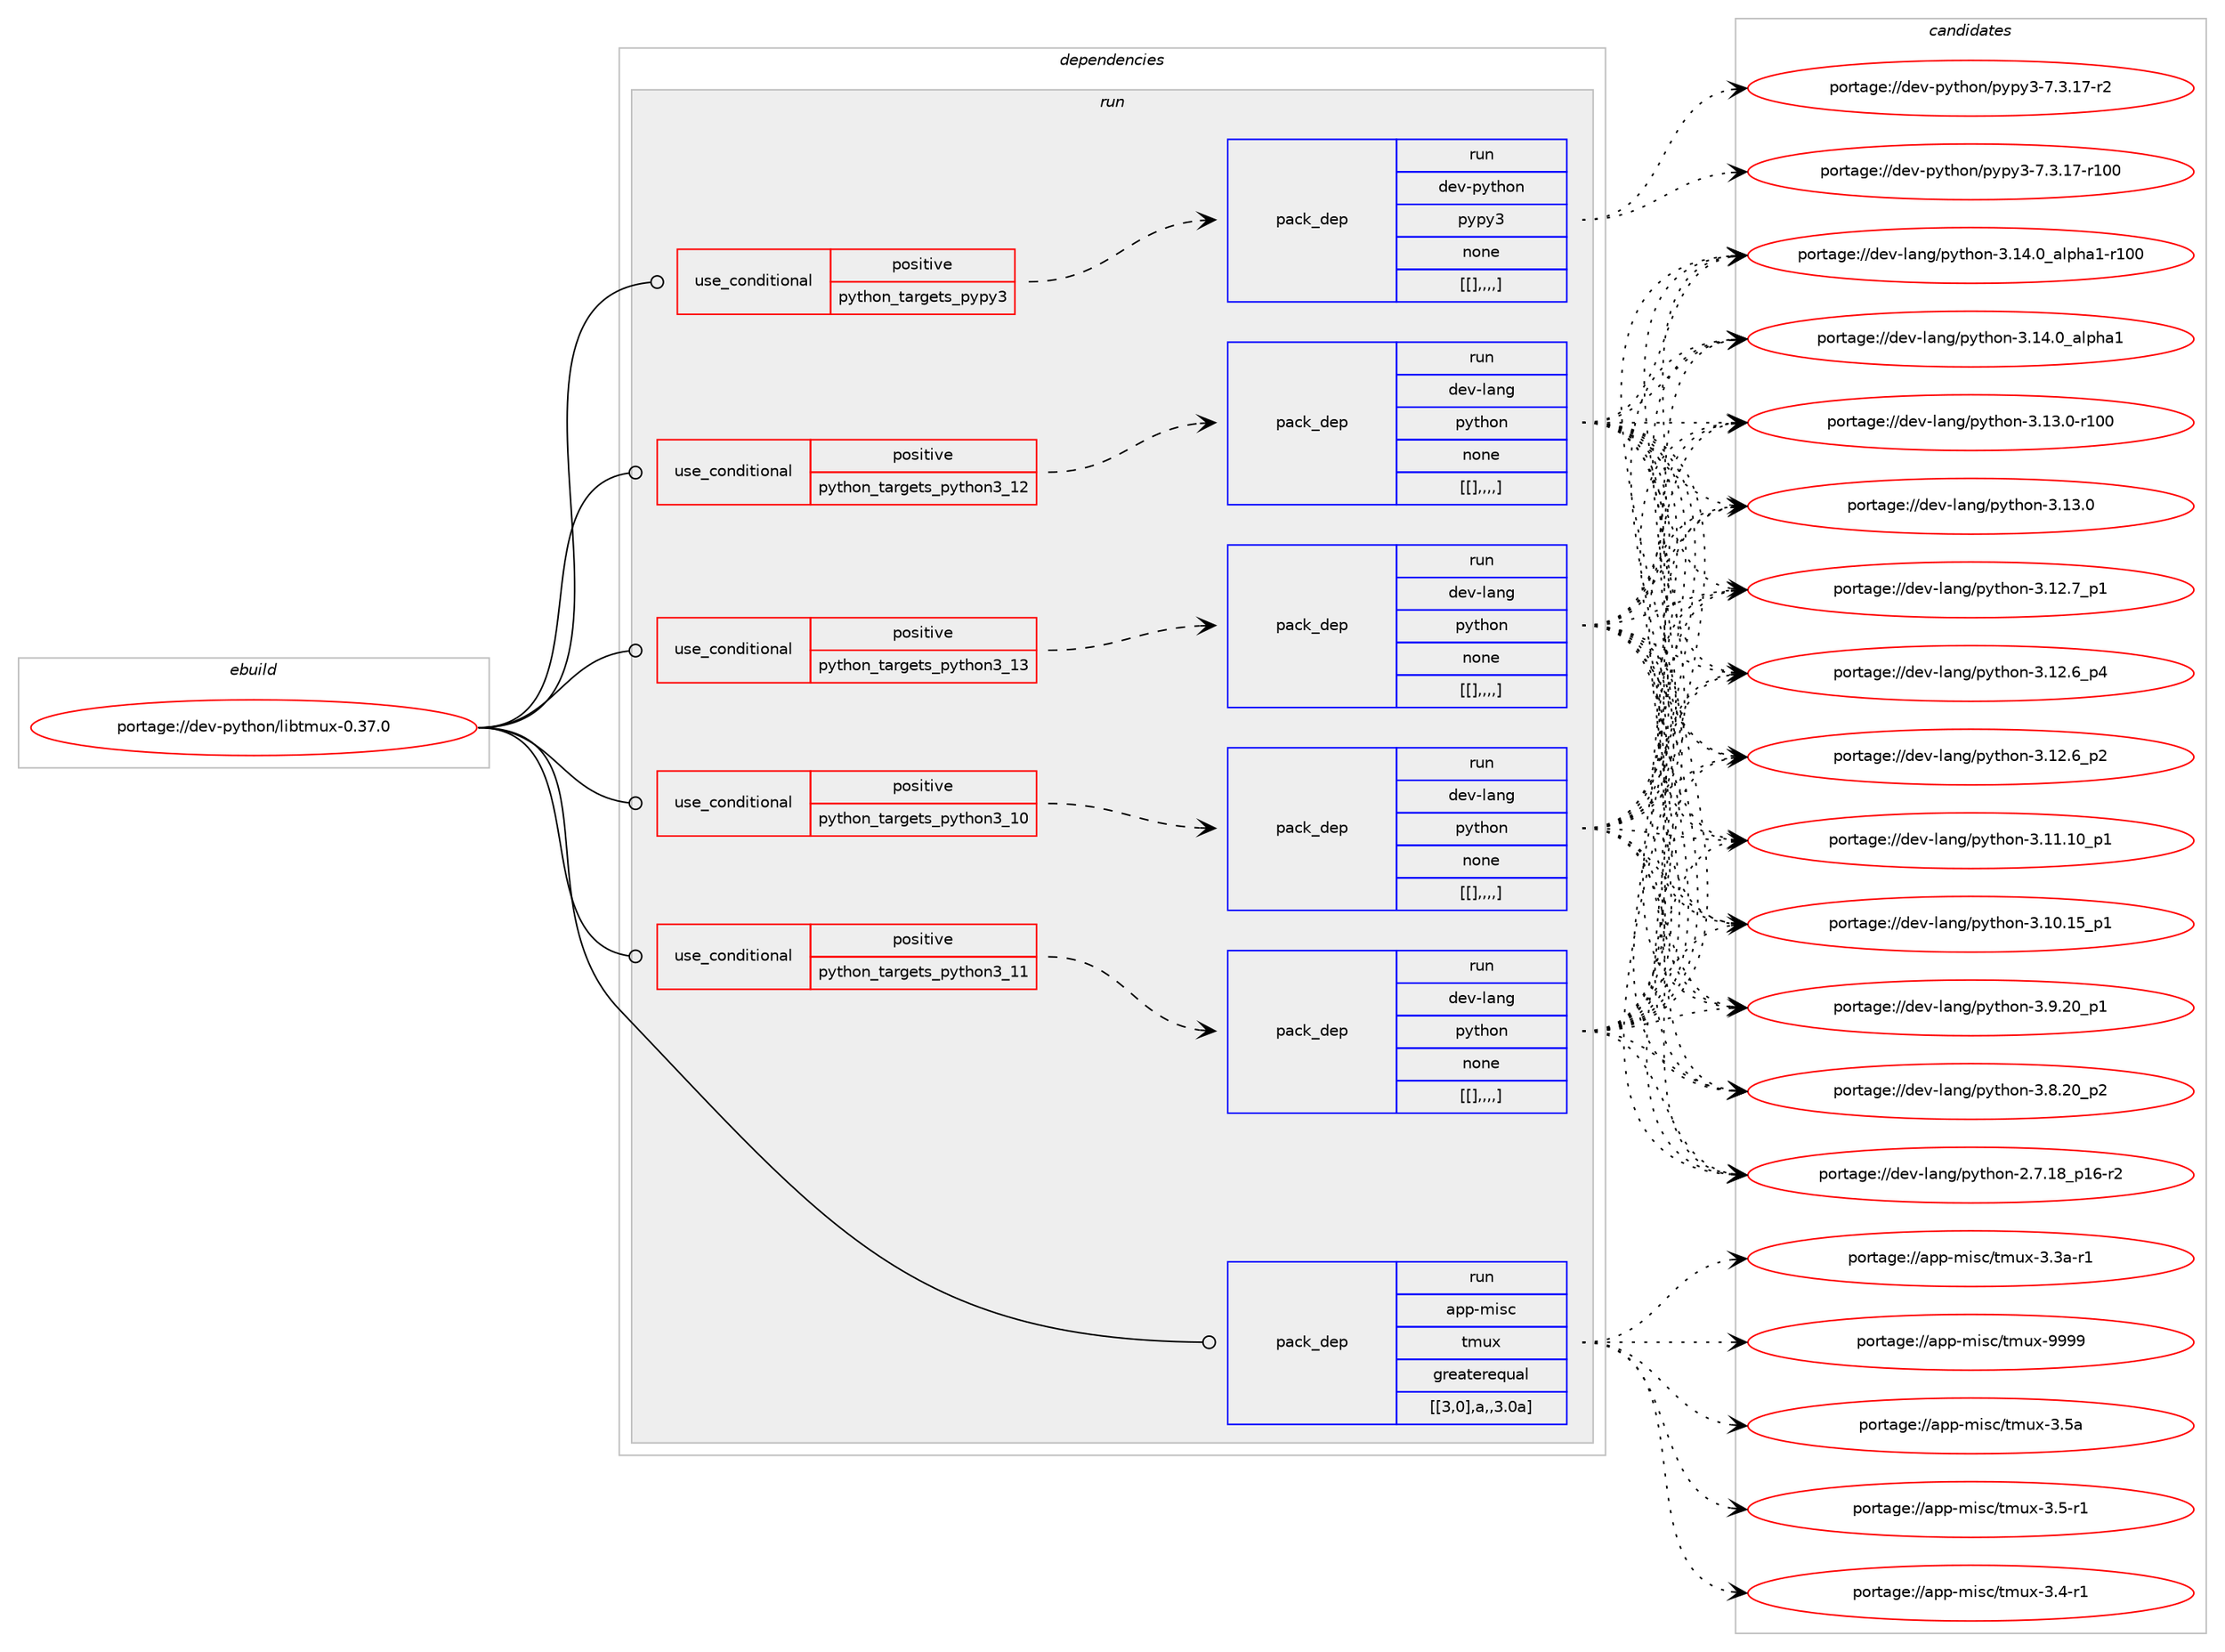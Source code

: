 digraph prolog {

# *************
# Graph options
# *************

newrank=true;
concentrate=true;
compound=true;
graph [rankdir=LR,fontname=Helvetica,fontsize=10,ranksep=1.5];#, ranksep=2.5, nodesep=0.2];
edge  [arrowhead=vee];
node  [fontname=Helvetica,fontsize=10];

# **********
# The ebuild
# **********

subgraph cluster_leftcol {
color=gray;
label=<<i>ebuild</i>>;
id [label="portage://dev-python/libtmux-0.37.0", color=red, width=4, href="../dev-python/libtmux-0.37.0.svg"];
}

# ****************
# The dependencies
# ****************

subgraph cluster_midcol {
color=gray;
label=<<i>dependencies</i>>;
subgraph cluster_compile {
fillcolor="#eeeeee";
style=filled;
label=<<i>compile</i>>;
}
subgraph cluster_compileandrun {
fillcolor="#eeeeee";
style=filled;
label=<<i>compile and run</i>>;
}
subgraph cluster_run {
fillcolor="#eeeeee";
style=filled;
label=<<i>run</i>>;
subgraph cond36492 {
dependency155521 [label=<<TABLE BORDER="0" CELLBORDER="1" CELLSPACING="0" CELLPADDING="4"><TR><TD ROWSPAN="3" CELLPADDING="10">use_conditional</TD></TR><TR><TD>positive</TD></TR><TR><TD>python_targets_pypy3</TD></TR></TABLE>>, shape=none, color=red];
subgraph pack117716 {
dependency155541 [label=<<TABLE BORDER="0" CELLBORDER="1" CELLSPACING="0" CELLPADDING="4" WIDTH="220"><TR><TD ROWSPAN="6" CELLPADDING="30">pack_dep</TD></TR><TR><TD WIDTH="110">run</TD></TR><TR><TD>dev-python</TD></TR><TR><TD>pypy3</TD></TR><TR><TD>none</TD></TR><TR><TD>[[],,,,]</TD></TR></TABLE>>, shape=none, color=blue];
}
dependency155521:e -> dependency155541:w [weight=20,style="dashed",arrowhead="vee"];
}
id:e -> dependency155521:w [weight=20,style="solid",arrowhead="odot"];
subgraph cond36544 {
dependency155658 [label=<<TABLE BORDER="0" CELLBORDER="1" CELLSPACING="0" CELLPADDING="4"><TR><TD ROWSPAN="3" CELLPADDING="10">use_conditional</TD></TR><TR><TD>positive</TD></TR><TR><TD>python_targets_python3_10</TD></TR></TABLE>>, shape=none, color=red];
subgraph pack117816 {
dependency155693 [label=<<TABLE BORDER="0" CELLBORDER="1" CELLSPACING="0" CELLPADDING="4" WIDTH="220"><TR><TD ROWSPAN="6" CELLPADDING="30">pack_dep</TD></TR><TR><TD WIDTH="110">run</TD></TR><TR><TD>dev-lang</TD></TR><TR><TD>python</TD></TR><TR><TD>none</TD></TR><TR><TD>[[],,,,]</TD></TR></TABLE>>, shape=none, color=blue];
}
dependency155658:e -> dependency155693:w [weight=20,style="dashed",arrowhead="vee"];
}
id:e -> dependency155658:w [weight=20,style="solid",arrowhead="odot"];
subgraph cond36556 {
dependency155719 [label=<<TABLE BORDER="0" CELLBORDER="1" CELLSPACING="0" CELLPADDING="4"><TR><TD ROWSPAN="3" CELLPADDING="10">use_conditional</TD></TR><TR><TD>positive</TD></TR><TR><TD>python_targets_python3_11</TD></TR></TABLE>>, shape=none, color=red];
subgraph pack117843 {
dependency155735 [label=<<TABLE BORDER="0" CELLBORDER="1" CELLSPACING="0" CELLPADDING="4" WIDTH="220"><TR><TD ROWSPAN="6" CELLPADDING="30">pack_dep</TD></TR><TR><TD WIDTH="110">run</TD></TR><TR><TD>dev-lang</TD></TR><TR><TD>python</TD></TR><TR><TD>none</TD></TR><TR><TD>[[],,,,]</TD></TR></TABLE>>, shape=none, color=blue];
}
dependency155719:e -> dependency155735:w [weight=20,style="dashed",arrowhead="vee"];
}
id:e -> dependency155719:w [weight=20,style="solid",arrowhead="odot"];
subgraph cond36580 {
dependency155759 [label=<<TABLE BORDER="0" CELLBORDER="1" CELLSPACING="0" CELLPADDING="4"><TR><TD ROWSPAN="3" CELLPADDING="10">use_conditional</TD></TR><TR><TD>positive</TD></TR><TR><TD>python_targets_python3_12</TD></TR></TABLE>>, shape=none, color=red];
subgraph pack117868 {
dependency155760 [label=<<TABLE BORDER="0" CELLBORDER="1" CELLSPACING="0" CELLPADDING="4" WIDTH="220"><TR><TD ROWSPAN="6" CELLPADDING="30">pack_dep</TD></TR><TR><TD WIDTH="110">run</TD></TR><TR><TD>dev-lang</TD></TR><TR><TD>python</TD></TR><TR><TD>none</TD></TR><TR><TD>[[],,,,]</TD></TR></TABLE>>, shape=none, color=blue];
}
dependency155759:e -> dependency155760:w [weight=20,style="dashed",arrowhead="vee"];
}
id:e -> dependency155759:w [weight=20,style="solid",arrowhead="odot"];
subgraph cond36581 {
dependency155798 [label=<<TABLE BORDER="0" CELLBORDER="1" CELLSPACING="0" CELLPADDING="4"><TR><TD ROWSPAN="3" CELLPADDING="10">use_conditional</TD></TR><TR><TD>positive</TD></TR><TR><TD>python_targets_python3_13</TD></TR></TABLE>>, shape=none, color=red];
subgraph pack117906 {
dependency155911 [label=<<TABLE BORDER="0" CELLBORDER="1" CELLSPACING="0" CELLPADDING="4" WIDTH="220"><TR><TD ROWSPAN="6" CELLPADDING="30">pack_dep</TD></TR><TR><TD WIDTH="110">run</TD></TR><TR><TD>dev-lang</TD></TR><TR><TD>python</TD></TR><TR><TD>none</TD></TR><TR><TD>[[],,,,]</TD></TR></TABLE>>, shape=none, color=blue];
}
dependency155798:e -> dependency155911:w [weight=20,style="dashed",arrowhead="vee"];
}
id:e -> dependency155798:w [weight=20,style="solid",arrowhead="odot"];
subgraph pack117969 {
dependency155951 [label=<<TABLE BORDER="0" CELLBORDER="1" CELLSPACING="0" CELLPADDING="4" WIDTH="220"><TR><TD ROWSPAN="6" CELLPADDING="30">pack_dep</TD></TR><TR><TD WIDTH="110">run</TD></TR><TR><TD>app-misc</TD></TR><TR><TD>tmux</TD></TR><TR><TD>greaterequal</TD></TR><TR><TD>[[3,0],a,,3.0a]</TD></TR></TABLE>>, shape=none, color=blue];
}
id:e -> dependency155951:w [weight=20,style="solid",arrowhead="odot"];
}
}

# **************
# The candidates
# **************

subgraph cluster_choices {
rank=same;
color=gray;
label=<<i>candidates</i>>;

subgraph choice117743 {
color=black;
nodesep=1;
choice100101118451121211161041111104711212111212151455546514649554511450 [label="portage://dev-python/pypy3-7.3.17-r2", color=red, width=4,href="../dev-python/pypy3-7.3.17-r2.svg"];
choice1001011184511212111610411111047112121112121514555465146495545114494848 [label="portage://dev-python/pypy3-7.3.17-r100", color=red, width=4,href="../dev-python/pypy3-7.3.17-r100.svg"];
dependency155541:e -> choice100101118451121211161041111104711212111212151455546514649554511450:w [style=dotted,weight="100"];
dependency155541:e -> choice1001011184511212111610411111047112121112121514555465146495545114494848:w [style=dotted,weight="100"];
}
subgraph choice117760 {
color=black;
nodesep=1;
choice100101118451089711010347112121116104111110455146495246489597108112104974945114494848 [label="portage://dev-lang/python-3.14.0_alpha1-r100", color=red, width=4,href="../dev-lang/python-3.14.0_alpha1-r100.svg"];
choice1001011184510897110103471121211161041111104551464952464895971081121049749 [label="portage://dev-lang/python-3.14.0_alpha1", color=red, width=4,href="../dev-lang/python-3.14.0_alpha1.svg"];
choice1001011184510897110103471121211161041111104551464951464845114494848 [label="portage://dev-lang/python-3.13.0-r100", color=red, width=4,href="../dev-lang/python-3.13.0-r100.svg"];
choice10010111845108971101034711212111610411111045514649514648 [label="portage://dev-lang/python-3.13.0", color=red, width=4,href="../dev-lang/python-3.13.0.svg"];
choice100101118451089711010347112121116104111110455146495046559511249 [label="portage://dev-lang/python-3.12.7_p1", color=red, width=4,href="../dev-lang/python-3.12.7_p1.svg"];
choice100101118451089711010347112121116104111110455146495046549511252 [label="portage://dev-lang/python-3.12.6_p4", color=red, width=4,href="../dev-lang/python-3.12.6_p4.svg"];
choice100101118451089711010347112121116104111110455146495046549511250 [label="portage://dev-lang/python-3.12.6_p2", color=red, width=4,href="../dev-lang/python-3.12.6_p2.svg"];
choice10010111845108971101034711212111610411111045514649494649489511249 [label="portage://dev-lang/python-3.11.10_p1", color=red, width=4,href="../dev-lang/python-3.11.10_p1.svg"];
choice10010111845108971101034711212111610411111045514649484649539511249 [label="portage://dev-lang/python-3.10.15_p1", color=red, width=4,href="../dev-lang/python-3.10.15_p1.svg"];
choice100101118451089711010347112121116104111110455146574650489511249 [label="portage://dev-lang/python-3.9.20_p1", color=red, width=4,href="../dev-lang/python-3.9.20_p1.svg"];
choice100101118451089711010347112121116104111110455146564650489511250 [label="portage://dev-lang/python-3.8.20_p2", color=red, width=4,href="../dev-lang/python-3.8.20_p2.svg"];
choice100101118451089711010347112121116104111110455046554649569511249544511450 [label="portage://dev-lang/python-2.7.18_p16-r2", color=red, width=4,href="../dev-lang/python-2.7.18_p16-r2.svg"];
dependency155693:e -> choice100101118451089711010347112121116104111110455146495246489597108112104974945114494848:w [style=dotted,weight="100"];
dependency155693:e -> choice1001011184510897110103471121211161041111104551464952464895971081121049749:w [style=dotted,weight="100"];
dependency155693:e -> choice1001011184510897110103471121211161041111104551464951464845114494848:w [style=dotted,weight="100"];
dependency155693:e -> choice10010111845108971101034711212111610411111045514649514648:w [style=dotted,weight="100"];
dependency155693:e -> choice100101118451089711010347112121116104111110455146495046559511249:w [style=dotted,weight="100"];
dependency155693:e -> choice100101118451089711010347112121116104111110455146495046549511252:w [style=dotted,weight="100"];
dependency155693:e -> choice100101118451089711010347112121116104111110455146495046549511250:w [style=dotted,weight="100"];
dependency155693:e -> choice10010111845108971101034711212111610411111045514649494649489511249:w [style=dotted,weight="100"];
dependency155693:e -> choice10010111845108971101034711212111610411111045514649484649539511249:w [style=dotted,weight="100"];
dependency155693:e -> choice100101118451089711010347112121116104111110455146574650489511249:w [style=dotted,weight="100"];
dependency155693:e -> choice100101118451089711010347112121116104111110455146564650489511250:w [style=dotted,weight="100"];
dependency155693:e -> choice100101118451089711010347112121116104111110455046554649569511249544511450:w [style=dotted,weight="100"];
}
subgraph choice117779 {
color=black;
nodesep=1;
choice100101118451089711010347112121116104111110455146495246489597108112104974945114494848 [label="portage://dev-lang/python-3.14.0_alpha1-r100", color=red, width=4,href="../dev-lang/python-3.14.0_alpha1-r100.svg"];
choice1001011184510897110103471121211161041111104551464952464895971081121049749 [label="portage://dev-lang/python-3.14.0_alpha1", color=red, width=4,href="../dev-lang/python-3.14.0_alpha1.svg"];
choice1001011184510897110103471121211161041111104551464951464845114494848 [label="portage://dev-lang/python-3.13.0-r100", color=red, width=4,href="../dev-lang/python-3.13.0-r100.svg"];
choice10010111845108971101034711212111610411111045514649514648 [label="portage://dev-lang/python-3.13.0", color=red, width=4,href="../dev-lang/python-3.13.0.svg"];
choice100101118451089711010347112121116104111110455146495046559511249 [label="portage://dev-lang/python-3.12.7_p1", color=red, width=4,href="../dev-lang/python-3.12.7_p1.svg"];
choice100101118451089711010347112121116104111110455146495046549511252 [label="portage://dev-lang/python-3.12.6_p4", color=red, width=4,href="../dev-lang/python-3.12.6_p4.svg"];
choice100101118451089711010347112121116104111110455146495046549511250 [label="portage://dev-lang/python-3.12.6_p2", color=red, width=4,href="../dev-lang/python-3.12.6_p2.svg"];
choice10010111845108971101034711212111610411111045514649494649489511249 [label="portage://dev-lang/python-3.11.10_p1", color=red, width=4,href="../dev-lang/python-3.11.10_p1.svg"];
choice10010111845108971101034711212111610411111045514649484649539511249 [label="portage://dev-lang/python-3.10.15_p1", color=red, width=4,href="../dev-lang/python-3.10.15_p1.svg"];
choice100101118451089711010347112121116104111110455146574650489511249 [label="portage://dev-lang/python-3.9.20_p1", color=red, width=4,href="../dev-lang/python-3.9.20_p1.svg"];
choice100101118451089711010347112121116104111110455146564650489511250 [label="portage://dev-lang/python-3.8.20_p2", color=red, width=4,href="../dev-lang/python-3.8.20_p2.svg"];
choice100101118451089711010347112121116104111110455046554649569511249544511450 [label="portage://dev-lang/python-2.7.18_p16-r2", color=red, width=4,href="../dev-lang/python-2.7.18_p16-r2.svg"];
dependency155735:e -> choice100101118451089711010347112121116104111110455146495246489597108112104974945114494848:w [style=dotted,weight="100"];
dependency155735:e -> choice1001011184510897110103471121211161041111104551464952464895971081121049749:w [style=dotted,weight="100"];
dependency155735:e -> choice1001011184510897110103471121211161041111104551464951464845114494848:w [style=dotted,weight="100"];
dependency155735:e -> choice10010111845108971101034711212111610411111045514649514648:w [style=dotted,weight="100"];
dependency155735:e -> choice100101118451089711010347112121116104111110455146495046559511249:w [style=dotted,weight="100"];
dependency155735:e -> choice100101118451089711010347112121116104111110455146495046549511252:w [style=dotted,weight="100"];
dependency155735:e -> choice100101118451089711010347112121116104111110455146495046549511250:w [style=dotted,weight="100"];
dependency155735:e -> choice10010111845108971101034711212111610411111045514649494649489511249:w [style=dotted,weight="100"];
dependency155735:e -> choice10010111845108971101034711212111610411111045514649484649539511249:w [style=dotted,weight="100"];
dependency155735:e -> choice100101118451089711010347112121116104111110455146574650489511249:w [style=dotted,weight="100"];
dependency155735:e -> choice100101118451089711010347112121116104111110455146564650489511250:w [style=dotted,weight="100"];
dependency155735:e -> choice100101118451089711010347112121116104111110455046554649569511249544511450:w [style=dotted,weight="100"];
}
subgraph choice117785 {
color=black;
nodesep=1;
choice100101118451089711010347112121116104111110455146495246489597108112104974945114494848 [label="portage://dev-lang/python-3.14.0_alpha1-r100", color=red, width=4,href="../dev-lang/python-3.14.0_alpha1-r100.svg"];
choice1001011184510897110103471121211161041111104551464952464895971081121049749 [label="portage://dev-lang/python-3.14.0_alpha1", color=red, width=4,href="../dev-lang/python-3.14.0_alpha1.svg"];
choice1001011184510897110103471121211161041111104551464951464845114494848 [label="portage://dev-lang/python-3.13.0-r100", color=red, width=4,href="../dev-lang/python-3.13.0-r100.svg"];
choice10010111845108971101034711212111610411111045514649514648 [label="portage://dev-lang/python-3.13.0", color=red, width=4,href="../dev-lang/python-3.13.0.svg"];
choice100101118451089711010347112121116104111110455146495046559511249 [label="portage://dev-lang/python-3.12.7_p1", color=red, width=4,href="../dev-lang/python-3.12.7_p1.svg"];
choice100101118451089711010347112121116104111110455146495046549511252 [label="portage://dev-lang/python-3.12.6_p4", color=red, width=4,href="../dev-lang/python-3.12.6_p4.svg"];
choice100101118451089711010347112121116104111110455146495046549511250 [label="portage://dev-lang/python-3.12.6_p2", color=red, width=4,href="../dev-lang/python-3.12.6_p2.svg"];
choice10010111845108971101034711212111610411111045514649494649489511249 [label="portage://dev-lang/python-3.11.10_p1", color=red, width=4,href="../dev-lang/python-3.11.10_p1.svg"];
choice10010111845108971101034711212111610411111045514649484649539511249 [label="portage://dev-lang/python-3.10.15_p1", color=red, width=4,href="../dev-lang/python-3.10.15_p1.svg"];
choice100101118451089711010347112121116104111110455146574650489511249 [label="portage://dev-lang/python-3.9.20_p1", color=red, width=4,href="../dev-lang/python-3.9.20_p1.svg"];
choice100101118451089711010347112121116104111110455146564650489511250 [label="portage://dev-lang/python-3.8.20_p2", color=red, width=4,href="../dev-lang/python-3.8.20_p2.svg"];
choice100101118451089711010347112121116104111110455046554649569511249544511450 [label="portage://dev-lang/python-2.7.18_p16-r2", color=red, width=4,href="../dev-lang/python-2.7.18_p16-r2.svg"];
dependency155760:e -> choice100101118451089711010347112121116104111110455146495246489597108112104974945114494848:w [style=dotted,weight="100"];
dependency155760:e -> choice1001011184510897110103471121211161041111104551464952464895971081121049749:w [style=dotted,weight="100"];
dependency155760:e -> choice1001011184510897110103471121211161041111104551464951464845114494848:w [style=dotted,weight="100"];
dependency155760:e -> choice10010111845108971101034711212111610411111045514649514648:w [style=dotted,weight="100"];
dependency155760:e -> choice100101118451089711010347112121116104111110455146495046559511249:w [style=dotted,weight="100"];
dependency155760:e -> choice100101118451089711010347112121116104111110455146495046549511252:w [style=dotted,weight="100"];
dependency155760:e -> choice100101118451089711010347112121116104111110455146495046549511250:w [style=dotted,weight="100"];
dependency155760:e -> choice10010111845108971101034711212111610411111045514649494649489511249:w [style=dotted,weight="100"];
dependency155760:e -> choice10010111845108971101034711212111610411111045514649484649539511249:w [style=dotted,weight="100"];
dependency155760:e -> choice100101118451089711010347112121116104111110455146574650489511249:w [style=dotted,weight="100"];
dependency155760:e -> choice100101118451089711010347112121116104111110455146564650489511250:w [style=dotted,weight="100"];
dependency155760:e -> choice100101118451089711010347112121116104111110455046554649569511249544511450:w [style=dotted,weight="100"];
}
subgraph choice117794 {
color=black;
nodesep=1;
choice100101118451089711010347112121116104111110455146495246489597108112104974945114494848 [label="portage://dev-lang/python-3.14.0_alpha1-r100", color=red, width=4,href="../dev-lang/python-3.14.0_alpha1-r100.svg"];
choice1001011184510897110103471121211161041111104551464952464895971081121049749 [label="portage://dev-lang/python-3.14.0_alpha1", color=red, width=4,href="../dev-lang/python-3.14.0_alpha1.svg"];
choice1001011184510897110103471121211161041111104551464951464845114494848 [label="portage://dev-lang/python-3.13.0-r100", color=red, width=4,href="../dev-lang/python-3.13.0-r100.svg"];
choice10010111845108971101034711212111610411111045514649514648 [label="portage://dev-lang/python-3.13.0", color=red, width=4,href="../dev-lang/python-3.13.0.svg"];
choice100101118451089711010347112121116104111110455146495046559511249 [label="portage://dev-lang/python-3.12.7_p1", color=red, width=4,href="../dev-lang/python-3.12.7_p1.svg"];
choice100101118451089711010347112121116104111110455146495046549511252 [label="portage://dev-lang/python-3.12.6_p4", color=red, width=4,href="../dev-lang/python-3.12.6_p4.svg"];
choice100101118451089711010347112121116104111110455146495046549511250 [label="portage://dev-lang/python-3.12.6_p2", color=red, width=4,href="../dev-lang/python-3.12.6_p2.svg"];
choice10010111845108971101034711212111610411111045514649494649489511249 [label="portage://dev-lang/python-3.11.10_p1", color=red, width=4,href="../dev-lang/python-3.11.10_p1.svg"];
choice10010111845108971101034711212111610411111045514649484649539511249 [label="portage://dev-lang/python-3.10.15_p1", color=red, width=4,href="../dev-lang/python-3.10.15_p1.svg"];
choice100101118451089711010347112121116104111110455146574650489511249 [label="portage://dev-lang/python-3.9.20_p1", color=red, width=4,href="../dev-lang/python-3.9.20_p1.svg"];
choice100101118451089711010347112121116104111110455146564650489511250 [label="portage://dev-lang/python-3.8.20_p2", color=red, width=4,href="../dev-lang/python-3.8.20_p2.svg"];
choice100101118451089711010347112121116104111110455046554649569511249544511450 [label="portage://dev-lang/python-2.7.18_p16-r2", color=red, width=4,href="../dev-lang/python-2.7.18_p16-r2.svg"];
dependency155911:e -> choice100101118451089711010347112121116104111110455146495246489597108112104974945114494848:w [style=dotted,weight="100"];
dependency155911:e -> choice1001011184510897110103471121211161041111104551464952464895971081121049749:w [style=dotted,weight="100"];
dependency155911:e -> choice1001011184510897110103471121211161041111104551464951464845114494848:w [style=dotted,weight="100"];
dependency155911:e -> choice10010111845108971101034711212111610411111045514649514648:w [style=dotted,weight="100"];
dependency155911:e -> choice100101118451089711010347112121116104111110455146495046559511249:w [style=dotted,weight="100"];
dependency155911:e -> choice100101118451089711010347112121116104111110455146495046549511252:w [style=dotted,weight="100"];
dependency155911:e -> choice100101118451089711010347112121116104111110455146495046549511250:w [style=dotted,weight="100"];
dependency155911:e -> choice10010111845108971101034711212111610411111045514649494649489511249:w [style=dotted,weight="100"];
dependency155911:e -> choice10010111845108971101034711212111610411111045514649484649539511249:w [style=dotted,weight="100"];
dependency155911:e -> choice100101118451089711010347112121116104111110455146574650489511249:w [style=dotted,weight="100"];
dependency155911:e -> choice100101118451089711010347112121116104111110455146564650489511250:w [style=dotted,weight="100"];
dependency155911:e -> choice100101118451089711010347112121116104111110455046554649569511249544511450:w [style=dotted,weight="100"];
}
subgraph choice117811 {
color=black;
nodesep=1;
choice971121124510910511599471161091171204557575757 [label="portage://app-misc/tmux-9999", color=red, width=4,href="../app-misc/tmux-9999.svg"];
choice971121124510910511599471161091171204551465397 [label="portage://app-misc/tmux-3.5a", color=red, width=4,href="../app-misc/tmux-3.5a.svg"];
choice97112112451091051159947116109117120455146534511449 [label="portage://app-misc/tmux-3.5-r1", color=red, width=4,href="../app-misc/tmux-3.5-r1.svg"];
choice97112112451091051159947116109117120455146524511449 [label="portage://app-misc/tmux-3.4-r1", color=red, width=4,href="../app-misc/tmux-3.4-r1.svg"];
choice9711211245109105115994711610911712045514651974511449 [label="portage://app-misc/tmux-3.3a-r1", color=red, width=4,href="../app-misc/tmux-3.3a-r1.svg"];
dependency155951:e -> choice971121124510910511599471161091171204557575757:w [style=dotted,weight="100"];
dependency155951:e -> choice971121124510910511599471161091171204551465397:w [style=dotted,weight="100"];
dependency155951:e -> choice97112112451091051159947116109117120455146534511449:w [style=dotted,weight="100"];
dependency155951:e -> choice97112112451091051159947116109117120455146524511449:w [style=dotted,weight="100"];
dependency155951:e -> choice9711211245109105115994711610911712045514651974511449:w [style=dotted,weight="100"];
}
}

}
